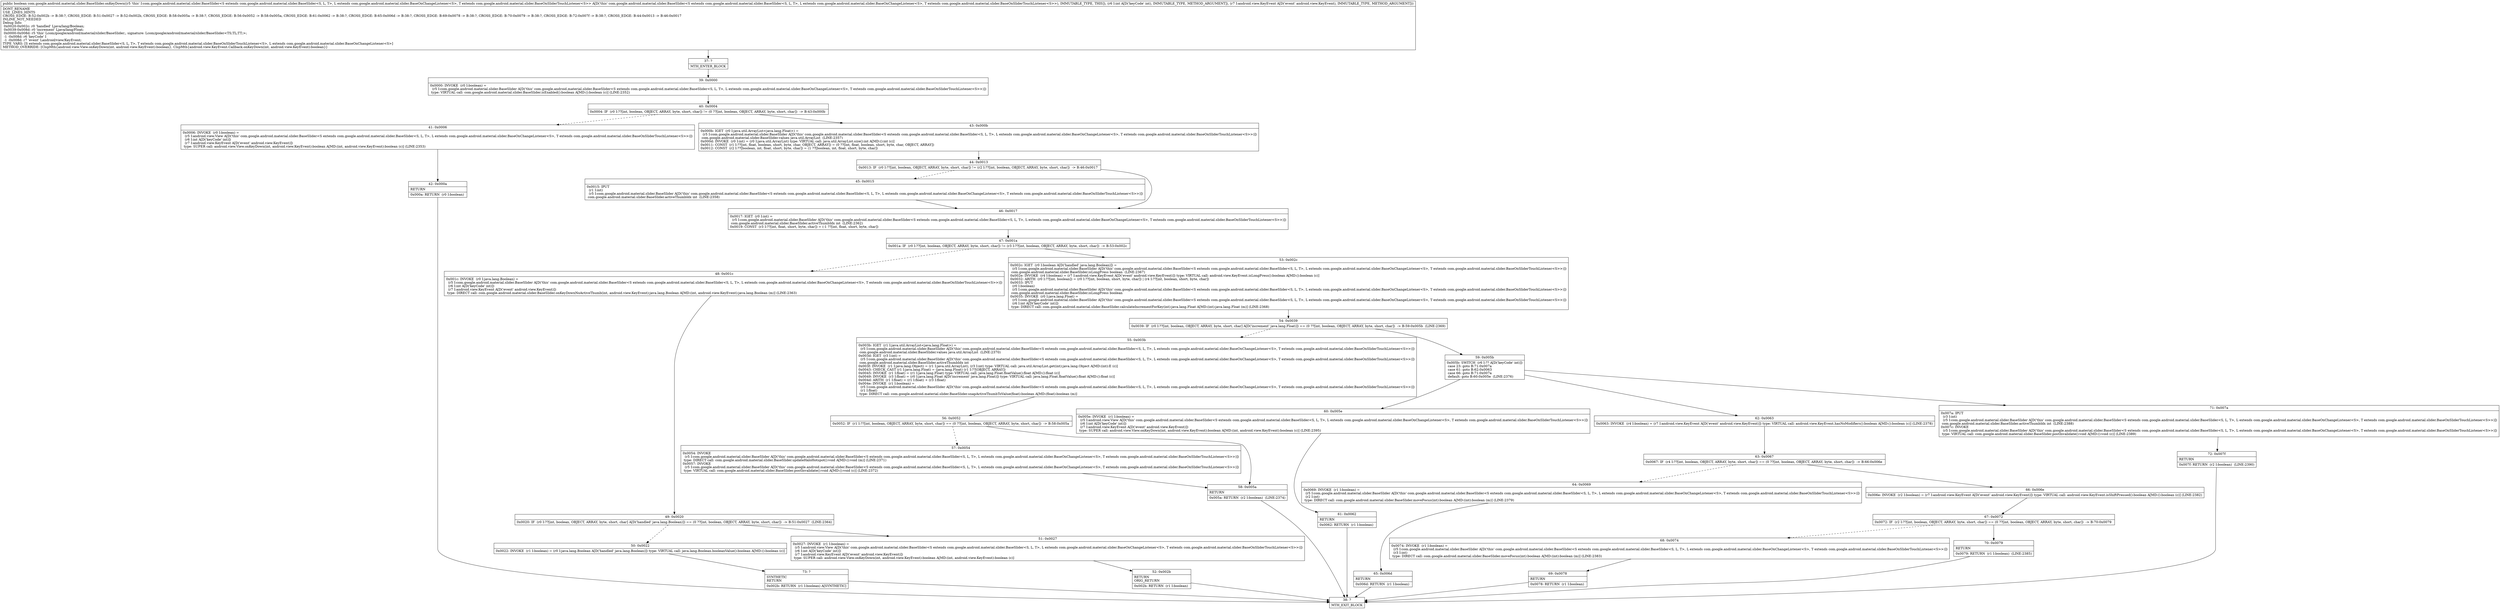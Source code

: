 digraph "CFG forcom.google.android.material.slider.BaseSlider.onKeyDown(ILandroid\/view\/KeyEvent;)Z" {
Node_37 [shape=record,label="{37\:\ ?|MTH_ENTER_BLOCK\l}"];
Node_39 [shape=record,label="{39\:\ 0x0000|0x0000: INVOKE  (r0 I:boolean) = \l  (r5 I:com.google.android.material.slider.BaseSlider A[D('this' com.google.android.material.slider.BaseSlider\<S extends com.google.android.material.slider.BaseSlider\<S, L, T\>, L extends com.google.android.material.slider.BaseOnChangeListener\<S\>, T extends com.google.android.material.slider.BaseOnSliderTouchListener\<S\>\>)])\l type: VIRTUAL call: com.google.android.material.slider.BaseSlider.isEnabled():boolean A[MD:():boolean (c)] (LINE:2352)\l}"];
Node_40 [shape=record,label="{40\:\ 0x0004|0x0004: IF  (r0 I:??[int, boolean, OBJECT, ARRAY, byte, short, char]) != (0 ??[int, boolean, OBJECT, ARRAY, byte, short, char])  \-\> B:43:0x000b \l}"];
Node_41 [shape=record,label="{41\:\ 0x0006|0x0006: INVOKE  (r0 I:boolean) = \l  (r5 I:android.view.View A[D('this' com.google.android.material.slider.BaseSlider\<S extends com.google.android.material.slider.BaseSlider\<S, L, T\>, L extends com.google.android.material.slider.BaseOnChangeListener\<S\>, T extends com.google.android.material.slider.BaseOnSliderTouchListener\<S\>\>)])\l  (r6 I:int A[D('keyCode' int)])\l  (r7 I:android.view.KeyEvent A[D('event' android.view.KeyEvent)])\l type: SUPER call: android.view.View.onKeyDown(int, android.view.KeyEvent):boolean A[MD:(int, android.view.KeyEvent):boolean (c)] (LINE:2353)\l}"];
Node_42 [shape=record,label="{42\:\ 0x000a|RETURN\l|0x000a: RETURN  (r0 I:boolean) \l}"];
Node_38 [shape=record,label="{38\:\ ?|MTH_EXIT_BLOCK\l}"];
Node_43 [shape=record,label="{43\:\ 0x000b|0x000b: IGET  (r0 I:java.util.ArrayList\<java.lang.Float\>) = \l  (r5 I:com.google.android.material.slider.BaseSlider A[D('this' com.google.android.material.slider.BaseSlider\<S extends com.google.android.material.slider.BaseSlider\<S, L, T\>, L extends com.google.android.material.slider.BaseOnChangeListener\<S\>, T extends com.google.android.material.slider.BaseOnSliderTouchListener\<S\>\>)])\l com.google.android.material.slider.BaseSlider.values java.util.ArrayList  (LINE:2357)\l0x000d: INVOKE  (r0 I:int) = (r0 I:java.util.ArrayList) type: VIRTUAL call: java.util.ArrayList.size():int A[MD:():int (c)]\l0x0011: CONST  (r1 I:??[int, float, boolean, short, byte, char, OBJECT, ARRAY]) = (0 ??[int, float, boolean, short, byte, char, OBJECT, ARRAY]) \l0x0012: CONST  (r2 I:??[boolean, int, float, short, byte, char]) = (1 ??[boolean, int, float, short, byte, char]) \l}"];
Node_44 [shape=record,label="{44\:\ 0x0013|0x0013: IF  (r0 I:??[int, boolean, OBJECT, ARRAY, byte, short, char]) != (r2 I:??[int, boolean, OBJECT, ARRAY, byte, short, char])  \-\> B:46:0x0017 \l}"];
Node_45 [shape=record,label="{45\:\ 0x0015|0x0015: IPUT  \l  (r1 I:int)\l  (r5 I:com.google.android.material.slider.BaseSlider A[D('this' com.google.android.material.slider.BaseSlider\<S extends com.google.android.material.slider.BaseSlider\<S, L, T\>, L extends com.google.android.material.slider.BaseOnChangeListener\<S\>, T extends com.google.android.material.slider.BaseOnSliderTouchListener\<S\>\>)])\l com.google.android.material.slider.BaseSlider.activeThumbIdx int  (LINE:2358)\l}"];
Node_46 [shape=record,label="{46\:\ 0x0017|0x0017: IGET  (r0 I:int) = \l  (r5 I:com.google.android.material.slider.BaseSlider A[D('this' com.google.android.material.slider.BaseSlider\<S extends com.google.android.material.slider.BaseSlider\<S, L, T\>, L extends com.google.android.material.slider.BaseOnChangeListener\<S\>, T extends com.google.android.material.slider.BaseOnSliderTouchListener\<S\>\>)])\l com.google.android.material.slider.BaseSlider.activeThumbIdx int  (LINE:2362)\l0x0019: CONST  (r3 I:??[int, float, short, byte, char]) = (\-1 ??[int, float, short, byte, char]) \l}"];
Node_47 [shape=record,label="{47\:\ 0x001a|0x001a: IF  (r0 I:??[int, boolean, OBJECT, ARRAY, byte, short, char]) != (r3 I:??[int, boolean, OBJECT, ARRAY, byte, short, char])  \-\> B:53:0x002c \l}"];
Node_48 [shape=record,label="{48\:\ 0x001c|0x001c: INVOKE  (r0 I:java.lang.Boolean) = \l  (r5 I:com.google.android.material.slider.BaseSlider A[D('this' com.google.android.material.slider.BaseSlider\<S extends com.google.android.material.slider.BaseSlider\<S, L, T\>, L extends com.google.android.material.slider.BaseOnChangeListener\<S\>, T extends com.google.android.material.slider.BaseOnSliderTouchListener\<S\>\>)])\l  (r6 I:int A[D('keyCode' int)])\l  (r7 I:android.view.KeyEvent A[D('event' android.view.KeyEvent)])\l type: DIRECT call: com.google.android.material.slider.BaseSlider.onKeyDownNoActiveThumb(int, android.view.KeyEvent):java.lang.Boolean A[MD:(int, android.view.KeyEvent):java.lang.Boolean (m)] (LINE:2363)\l}"];
Node_49 [shape=record,label="{49\:\ 0x0020|0x0020: IF  (r0 I:??[int, boolean, OBJECT, ARRAY, byte, short, char] A[D('handled' java.lang.Boolean)]) == (0 ??[int, boolean, OBJECT, ARRAY, byte, short, char])  \-\> B:51:0x0027  (LINE:2364)\l}"];
Node_50 [shape=record,label="{50\:\ 0x0022|0x0022: INVOKE  (r1 I:boolean) = (r0 I:java.lang.Boolean A[D('handled' java.lang.Boolean)]) type: VIRTUAL call: java.lang.Boolean.booleanValue():boolean A[MD:():boolean (c)]\l}"];
Node_73 [shape=record,label="{73\:\ ?|SYNTHETIC\lRETURN\l|0x002b: RETURN  (r1 I:boolean) A[SYNTHETIC]\l}"];
Node_51 [shape=record,label="{51\:\ 0x0027|0x0027: INVOKE  (r1 I:boolean) = \l  (r5 I:android.view.View A[D('this' com.google.android.material.slider.BaseSlider\<S extends com.google.android.material.slider.BaseSlider\<S, L, T\>, L extends com.google.android.material.slider.BaseOnChangeListener\<S\>, T extends com.google.android.material.slider.BaseOnSliderTouchListener\<S\>\>)])\l  (r6 I:int A[D('keyCode' int)])\l  (r7 I:android.view.KeyEvent A[D('event' android.view.KeyEvent)])\l type: SUPER call: android.view.View.onKeyDown(int, android.view.KeyEvent):boolean A[MD:(int, android.view.KeyEvent):boolean (c)]\l}"];
Node_52 [shape=record,label="{52\:\ 0x002b|RETURN\lORIG_RETURN\l|0x002b: RETURN  (r1 I:boolean) \l}"];
Node_53 [shape=record,label="{53\:\ 0x002c|0x002c: IGET  (r0 I:boolean A[D('handled' java.lang.Boolean)]) = \l  (r5 I:com.google.android.material.slider.BaseSlider A[D('this' com.google.android.material.slider.BaseSlider\<S extends com.google.android.material.slider.BaseSlider\<S, L, T\>, L extends com.google.android.material.slider.BaseOnChangeListener\<S\>, T extends com.google.android.material.slider.BaseOnSliderTouchListener\<S\>\>)])\l com.google.android.material.slider.BaseSlider.isLongPress boolean  (LINE:2367)\l0x002e: INVOKE  (r4 I:boolean) = (r7 I:android.view.KeyEvent A[D('event' android.view.KeyEvent)]) type: VIRTUAL call: android.view.KeyEvent.isLongPress():boolean A[MD:():boolean (c)]\l0x0032: ARITH  (r0 I:??[int, boolean]) = (r0 I:??[int, boolean, short, byte, char]) \| (r4 I:??[int, boolean, short, byte, char]) \l0x0033: IPUT  \l  (r0 I:boolean)\l  (r5 I:com.google.android.material.slider.BaseSlider A[D('this' com.google.android.material.slider.BaseSlider\<S extends com.google.android.material.slider.BaseSlider\<S, L, T\>, L extends com.google.android.material.slider.BaseOnChangeListener\<S\>, T extends com.google.android.material.slider.BaseOnSliderTouchListener\<S\>\>)])\l com.google.android.material.slider.BaseSlider.isLongPress boolean \l0x0035: INVOKE  (r0 I:java.lang.Float) = \l  (r5 I:com.google.android.material.slider.BaseSlider A[D('this' com.google.android.material.slider.BaseSlider\<S extends com.google.android.material.slider.BaseSlider\<S, L, T\>, L extends com.google.android.material.slider.BaseOnChangeListener\<S\>, T extends com.google.android.material.slider.BaseOnSliderTouchListener\<S\>\>)])\l  (r6 I:int A[D('keyCode' int)])\l type: DIRECT call: com.google.android.material.slider.BaseSlider.calculateIncrementForKey(int):java.lang.Float A[MD:(int):java.lang.Float (m)] (LINE:2368)\l}"];
Node_54 [shape=record,label="{54\:\ 0x0039|0x0039: IF  (r0 I:??[int, boolean, OBJECT, ARRAY, byte, short, char] A[D('increment' java.lang.Float)]) == (0 ??[int, boolean, OBJECT, ARRAY, byte, short, char])  \-\> B:59:0x005b  (LINE:2369)\l}"];
Node_55 [shape=record,label="{55\:\ 0x003b|0x003b: IGET  (r1 I:java.util.ArrayList\<java.lang.Float\>) = \l  (r5 I:com.google.android.material.slider.BaseSlider A[D('this' com.google.android.material.slider.BaseSlider\<S extends com.google.android.material.slider.BaseSlider\<S, L, T\>, L extends com.google.android.material.slider.BaseOnChangeListener\<S\>, T extends com.google.android.material.slider.BaseOnSliderTouchListener\<S\>\>)])\l com.google.android.material.slider.BaseSlider.values java.util.ArrayList  (LINE:2370)\l0x003d: IGET  (r3 I:int) = \l  (r5 I:com.google.android.material.slider.BaseSlider A[D('this' com.google.android.material.slider.BaseSlider\<S extends com.google.android.material.slider.BaseSlider\<S, L, T\>, L extends com.google.android.material.slider.BaseOnChangeListener\<S\>, T extends com.google.android.material.slider.BaseOnSliderTouchListener\<S\>\>)])\l com.google.android.material.slider.BaseSlider.activeThumbIdx int \l0x003f: INVOKE  (r1 I:java.lang.Object) = (r1 I:java.util.ArrayList), (r3 I:int) type: VIRTUAL call: java.util.ArrayList.get(int):java.lang.Object A[MD:(int):E (c)]\l0x0043: CHECK_CAST (r1 I:java.lang.Float) = (java.lang.Float) (r1 I:??[OBJECT, ARRAY]) \l0x0045: INVOKE  (r1 I:float) = (r1 I:java.lang.Float) type: VIRTUAL call: java.lang.Float.floatValue():float A[MD:():float (c)]\l0x0049: INVOKE  (r3 I:float) = (r0 I:java.lang.Float A[D('increment' java.lang.Float)]) type: VIRTUAL call: java.lang.Float.floatValue():float A[MD:():float (c)]\l0x004d: ARITH  (r1 I:float) = (r1 I:float) + (r3 I:float) \l0x004e: INVOKE  (r1 I:boolean) = \l  (r5 I:com.google.android.material.slider.BaseSlider A[D('this' com.google.android.material.slider.BaseSlider\<S extends com.google.android.material.slider.BaseSlider\<S, L, T\>, L extends com.google.android.material.slider.BaseOnChangeListener\<S\>, T extends com.google.android.material.slider.BaseOnSliderTouchListener\<S\>\>)])\l  (r1 I:float)\l type: DIRECT call: com.google.android.material.slider.BaseSlider.snapActiveThumbToValue(float):boolean A[MD:(float):boolean (m)]\l}"];
Node_56 [shape=record,label="{56\:\ 0x0052|0x0052: IF  (r1 I:??[int, boolean, OBJECT, ARRAY, byte, short, char]) == (0 ??[int, boolean, OBJECT, ARRAY, byte, short, char])  \-\> B:58:0x005a \l}"];
Node_57 [shape=record,label="{57\:\ 0x0054|0x0054: INVOKE  \l  (r5 I:com.google.android.material.slider.BaseSlider A[D('this' com.google.android.material.slider.BaseSlider\<S extends com.google.android.material.slider.BaseSlider\<S, L, T\>, L extends com.google.android.material.slider.BaseOnChangeListener\<S\>, T extends com.google.android.material.slider.BaseOnSliderTouchListener\<S\>\>)])\l type: DIRECT call: com.google.android.material.slider.BaseSlider.updateHaloHotspot():void A[MD:():void (m)] (LINE:2371)\l0x0057: INVOKE  \l  (r5 I:com.google.android.material.slider.BaseSlider A[D('this' com.google.android.material.slider.BaseSlider\<S extends com.google.android.material.slider.BaseSlider\<S, L, T\>, L extends com.google.android.material.slider.BaseOnChangeListener\<S\>, T extends com.google.android.material.slider.BaseOnSliderTouchListener\<S\>\>)])\l type: VIRTUAL call: com.google.android.material.slider.BaseSlider.postInvalidate():void A[MD:():void (c)] (LINE:2372)\l}"];
Node_58 [shape=record,label="{58\:\ 0x005a|RETURN\l|0x005a: RETURN  (r2 I:boolean)  (LINE:2374)\l}"];
Node_59 [shape=record,label="{59\:\ 0x005b|0x005b: SWITCH  (r6 I:?? A[D('keyCode' int)])\l case 23: goto B:71:0x007a\l case 61: goto B:62:0x0063\l case 66: goto B:71:0x007a\l default: goto B:60:0x005e  (LINE:2376)\l}"];
Node_60 [shape=record,label="{60\:\ 0x005e|0x005e: INVOKE  (r1 I:boolean) = \l  (r5 I:android.view.View A[D('this' com.google.android.material.slider.BaseSlider\<S extends com.google.android.material.slider.BaseSlider\<S, L, T\>, L extends com.google.android.material.slider.BaseOnChangeListener\<S\>, T extends com.google.android.material.slider.BaseOnSliderTouchListener\<S\>\>)])\l  (r6 I:int A[D('keyCode' int)])\l  (r7 I:android.view.KeyEvent A[D('event' android.view.KeyEvent)])\l type: SUPER call: android.view.View.onKeyDown(int, android.view.KeyEvent):boolean A[MD:(int, android.view.KeyEvent):boolean (c)] (LINE:2395)\l}"];
Node_61 [shape=record,label="{61\:\ 0x0062|RETURN\l|0x0062: RETURN  (r1 I:boolean) \l}"];
Node_62 [shape=record,label="{62\:\ 0x0063|0x0063: INVOKE  (r4 I:boolean) = (r7 I:android.view.KeyEvent A[D('event' android.view.KeyEvent)]) type: VIRTUAL call: android.view.KeyEvent.hasNoModifiers():boolean A[MD:():boolean (c)] (LINE:2378)\l}"];
Node_63 [shape=record,label="{63\:\ 0x0067|0x0067: IF  (r4 I:??[int, boolean, OBJECT, ARRAY, byte, short, char]) == (0 ??[int, boolean, OBJECT, ARRAY, byte, short, char])  \-\> B:66:0x006e \l}"];
Node_64 [shape=record,label="{64\:\ 0x0069|0x0069: INVOKE  (r1 I:boolean) = \l  (r5 I:com.google.android.material.slider.BaseSlider A[D('this' com.google.android.material.slider.BaseSlider\<S extends com.google.android.material.slider.BaseSlider\<S, L, T\>, L extends com.google.android.material.slider.BaseOnChangeListener\<S\>, T extends com.google.android.material.slider.BaseOnSliderTouchListener\<S\>\>)])\l  (r2 I:int)\l type: DIRECT call: com.google.android.material.slider.BaseSlider.moveFocus(int):boolean A[MD:(int):boolean (m)] (LINE:2379)\l}"];
Node_65 [shape=record,label="{65\:\ 0x006d|RETURN\l|0x006d: RETURN  (r1 I:boolean) \l}"];
Node_66 [shape=record,label="{66\:\ 0x006e|0x006e: INVOKE  (r2 I:boolean) = (r7 I:android.view.KeyEvent A[D('event' android.view.KeyEvent)]) type: VIRTUAL call: android.view.KeyEvent.isShiftPressed():boolean A[MD:():boolean (c)] (LINE:2382)\l}"];
Node_67 [shape=record,label="{67\:\ 0x0072|0x0072: IF  (r2 I:??[int, boolean, OBJECT, ARRAY, byte, short, char]) == (0 ??[int, boolean, OBJECT, ARRAY, byte, short, char])  \-\> B:70:0x0079 \l}"];
Node_68 [shape=record,label="{68\:\ 0x0074|0x0074: INVOKE  (r1 I:boolean) = \l  (r5 I:com.google.android.material.slider.BaseSlider A[D('this' com.google.android.material.slider.BaseSlider\<S extends com.google.android.material.slider.BaseSlider\<S, L, T\>, L extends com.google.android.material.slider.BaseOnChangeListener\<S\>, T extends com.google.android.material.slider.BaseOnSliderTouchListener\<S\>\>)])\l  (r3 I:int)\l type: DIRECT call: com.google.android.material.slider.BaseSlider.moveFocus(int):boolean A[MD:(int):boolean (m)] (LINE:2383)\l}"];
Node_69 [shape=record,label="{69\:\ 0x0078|RETURN\l|0x0078: RETURN  (r1 I:boolean) \l}"];
Node_70 [shape=record,label="{70\:\ 0x0079|RETURN\l|0x0079: RETURN  (r1 I:boolean)  (LINE:2385)\l}"];
Node_71 [shape=record,label="{71\:\ 0x007a|0x007a: IPUT  \l  (r3 I:int)\l  (r5 I:com.google.android.material.slider.BaseSlider A[D('this' com.google.android.material.slider.BaseSlider\<S extends com.google.android.material.slider.BaseSlider\<S, L, T\>, L extends com.google.android.material.slider.BaseOnChangeListener\<S\>, T extends com.google.android.material.slider.BaseOnSliderTouchListener\<S\>\>)])\l com.google.android.material.slider.BaseSlider.activeThumbIdx int  (LINE:2388)\l0x007c: INVOKE  \l  (r5 I:com.google.android.material.slider.BaseSlider A[D('this' com.google.android.material.slider.BaseSlider\<S extends com.google.android.material.slider.BaseSlider\<S, L, T\>, L extends com.google.android.material.slider.BaseOnChangeListener\<S\>, T extends com.google.android.material.slider.BaseOnSliderTouchListener\<S\>\>)])\l type: VIRTUAL call: com.google.android.material.slider.BaseSlider.postInvalidate():void A[MD:():void (c)] (LINE:2389)\l}"];
Node_72 [shape=record,label="{72\:\ 0x007f|RETURN\l|0x007f: RETURN  (r2 I:boolean)  (LINE:2390)\l}"];
MethodNode[shape=record,label="{public boolean com.google.android.material.slider.BaseSlider.onKeyDown((r5 'this' I:com.google.android.material.slider.BaseSlider\<S extends com.google.android.material.slider.BaseSlider\<S, L, T\>, L extends com.google.android.material.slider.BaseOnChangeListener\<S\>, T extends com.google.android.material.slider.BaseOnSliderTouchListener\<S\>\> A[D('this' com.google.android.material.slider.BaseSlider\<S extends com.google.android.material.slider.BaseSlider\<S, L, T\>, L extends com.google.android.material.slider.BaseOnChangeListener\<S\>, T extends com.google.android.material.slider.BaseOnSliderTouchListener\<S\>\>), IMMUTABLE_TYPE, THIS]), (r6 I:int A[D('keyCode' int), IMMUTABLE_TYPE, METHOD_ARGUMENT]), (r7 I:android.view.KeyEvent A[D('event' android.view.KeyEvent), IMMUTABLE_TYPE, METHOD_ARGUMENT]))  | DONT_RENAME\lUSE_LINES_HINTS\lCROSS_EDGE: B:52:0x002b \-\> B:38:?, CROSS_EDGE: B:51:0x0027 \-\> B:52:0x002b, CROSS_EDGE: B:58:0x005a \-\> B:38:?, CROSS_EDGE: B:56:0x0052 \-\> B:58:0x005a, CROSS_EDGE: B:61:0x0062 \-\> B:38:?, CROSS_EDGE: B:65:0x006d \-\> B:38:?, CROSS_EDGE: B:69:0x0078 \-\> B:38:?, CROSS_EDGE: B:70:0x0079 \-\> B:38:?, CROSS_EDGE: B:72:0x007f \-\> B:38:?, CROSS_EDGE: B:44:0x0013 \-\> B:46:0x0017\lINLINE_NOT_NEEDED\lDebug Info:\l  0x0020\-0x002c: r0 'handled' Ljava\/lang\/Boolean;\l  0x0039\-0x008d: r0 'increment' Ljava\/lang\/Float;\l  0x0000\-0x008d: r5 'this' Lcom\/google\/android\/material\/slider\/BaseSlider;, signature: Lcom\/google\/android\/material\/slider\/BaseSlider\<TS;TL;TT;\>;\l  \-1 \-0x008d: r6 'keyCode' I\l  \-1 \-0x008d: r7 'event' Landroid\/view\/KeyEvent;\lTYPE_VARS: [S extends com.google.android.material.slider.BaseSlider\<S, L, T\>, T extends com.google.android.material.slider.BaseOnSliderTouchListener\<S\>, L extends com.google.android.material.slider.BaseOnChangeListener\<S\>]\lMETHOD_OVERRIDE: [ClspMth\{android.view.View.onKeyDown(int, android.view.KeyEvent):boolean\}, ClspMth\{android.view.KeyEvent.Callback.onKeyDown(int, android.view.KeyEvent):boolean\}]\l}"];
MethodNode -> Node_37;Node_37 -> Node_39;
Node_39 -> Node_40;
Node_40 -> Node_41[style=dashed];
Node_40 -> Node_43;
Node_41 -> Node_42;
Node_42 -> Node_38;
Node_43 -> Node_44;
Node_44 -> Node_45[style=dashed];
Node_44 -> Node_46;
Node_45 -> Node_46;
Node_46 -> Node_47;
Node_47 -> Node_48[style=dashed];
Node_47 -> Node_53;
Node_48 -> Node_49;
Node_49 -> Node_50[style=dashed];
Node_49 -> Node_51;
Node_50 -> Node_73;
Node_73 -> Node_38;
Node_51 -> Node_52;
Node_52 -> Node_38;
Node_53 -> Node_54;
Node_54 -> Node_55[style=dashed];
Node_54 -> Node_59;
Node_55 -> Node_56;
Node_56 -> Node_57[style=dashed];
Node_56 -> Node_58;
Node_57 -> Node_58;
Node_58 -> Node_38;
Node_59 -> Node_60;
Node_59 -> Node_62;
Node_59 -> Node_71;
Node_60 -> Node_61;
Node_61 -> Node_38;
Node_62 -> Node_63;
Node_63 -> Node_64[style=dashed];
Node_63 -> Node_66;
Node_64 -> Node_65;
Node_65 -> Node_38;
Node_66 -> Node_67;
Node_67 -> Node_68[style=dashed];
Node_67 -> Node_70;
Node_68 -> Node_69;
Node_69 -> Node_38;
Node_70 -> Node_38;
Node_71 -> Node_72;
Node_72 -> Node_38;
}

